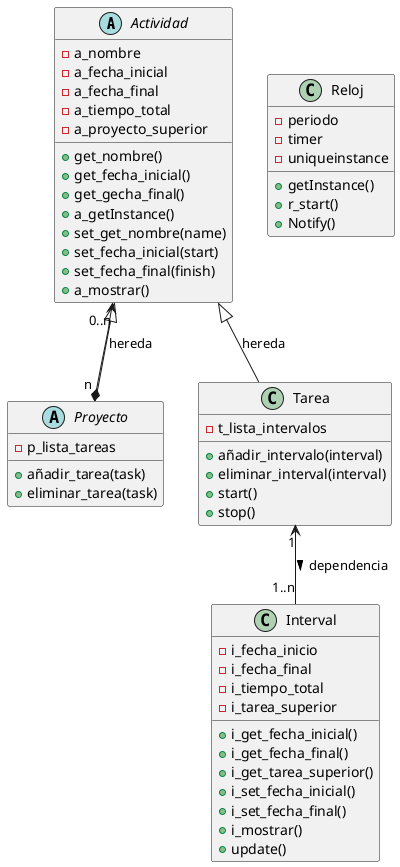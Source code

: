 @startuml

Actividad "0..n" <--* "n " Proyecto
Actividad <|-- Proyecto : hereda
Actividad <|-- Tarea : hereda
Tarea "1" <-- "1..n" Interval : dependencia >

Abstract Actividad {
-a_nombre
-a_fecha_inicial
-a_fecha_final
-a_tiempo_total
-a_proyecto_superior

+get_nombre()
+get_fecha_inicial()
+get_gecha_final()
+a_getInstance()
+set_get_nombre(name)
+set_fecha_inicial(start)
+set_fecha_final(finish)
+a_mostrar()
}

Abstract Proyecto {
-p_lista_tareas

+añadir_tarea(task)
+eliminar_tarea(task)
}

Class Tarea {
-t_lista_intervalos

+añadir_intervalo(interval)
+eliminar_interval(interval)
+start()
+stop()
}

Class Interval {
-i_fecha_inicio
-i_fecha_final
-i_tiempo_total
-i_tarea_superior

+i_get_fecha_inicial()
+i_get_fecha_final()
+i_get_tarea_superior()
+i_set_fecha_inicial()
+i_set_fecha_final()
+i_mostrar()
+update()
}

Class Reloj {
-periodo
-timer
-uniqueinstance

+getInstance()
+r_start()
+Notify()
}

@enduml